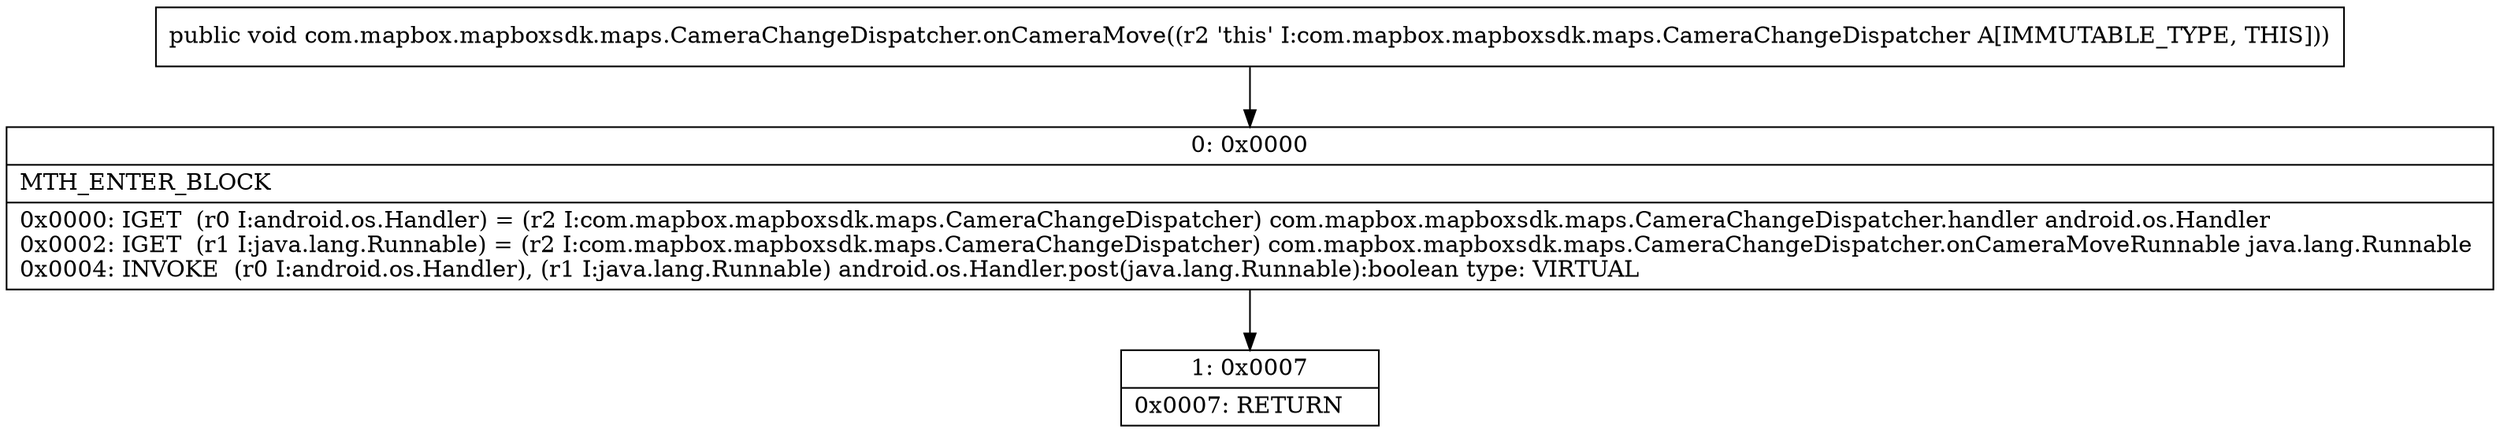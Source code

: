 digraph "CFG forcom.mapbox.mapboxsdk.maps.CameraChangeDispatcher.onCameraMove()V" {
Node_0 [shape=record,label="{0\:\ 0x0000|MTH_ENTER_BLOCK\l|0x0000: IGET  (r0 I:android.os.Handler) = (r2 I:com.mapbox.mapboxsdk.maps.CameraChangeDispatcher) com.mapbox.mapboxsdk.maps.CameraChangeDispatcher.handler android.os.Handler \l0x0002: IGET  (r1 I:java.lang.Runnable) = (r2 I:com.mapbox.mapboxsdk.maps.CameraChangeDispatcher) com.mapbox.mapboxsdk.maps.CameraChangeDispatcher.onCameraMoveRunnable java.lang.Runnable \l0x0004: INVOKE  (r0 I:android.os.Handler), (r1 I:java.lang.Runnable) android.os.Handler.post(java.lang.Runnable):boolean type: VIRTUAL \l}"];
Node_1 [shape=record,label="{1\:\ 0x0007|0x0007: RETURN   \l}"];
MethodNode[shape=record,label="{public void com.mapbox.mapboxsdk.maps.CameraChangeDispatcher.onCameraMove((r2 'this' I:com.mapbox.mapboxsdk.maps.CameraChangeDispatcher A[IMMUTABLE_TYPE, THIS])) }"];
MethodNode -> Node_0;
Node_0 -> Node_1;
}

